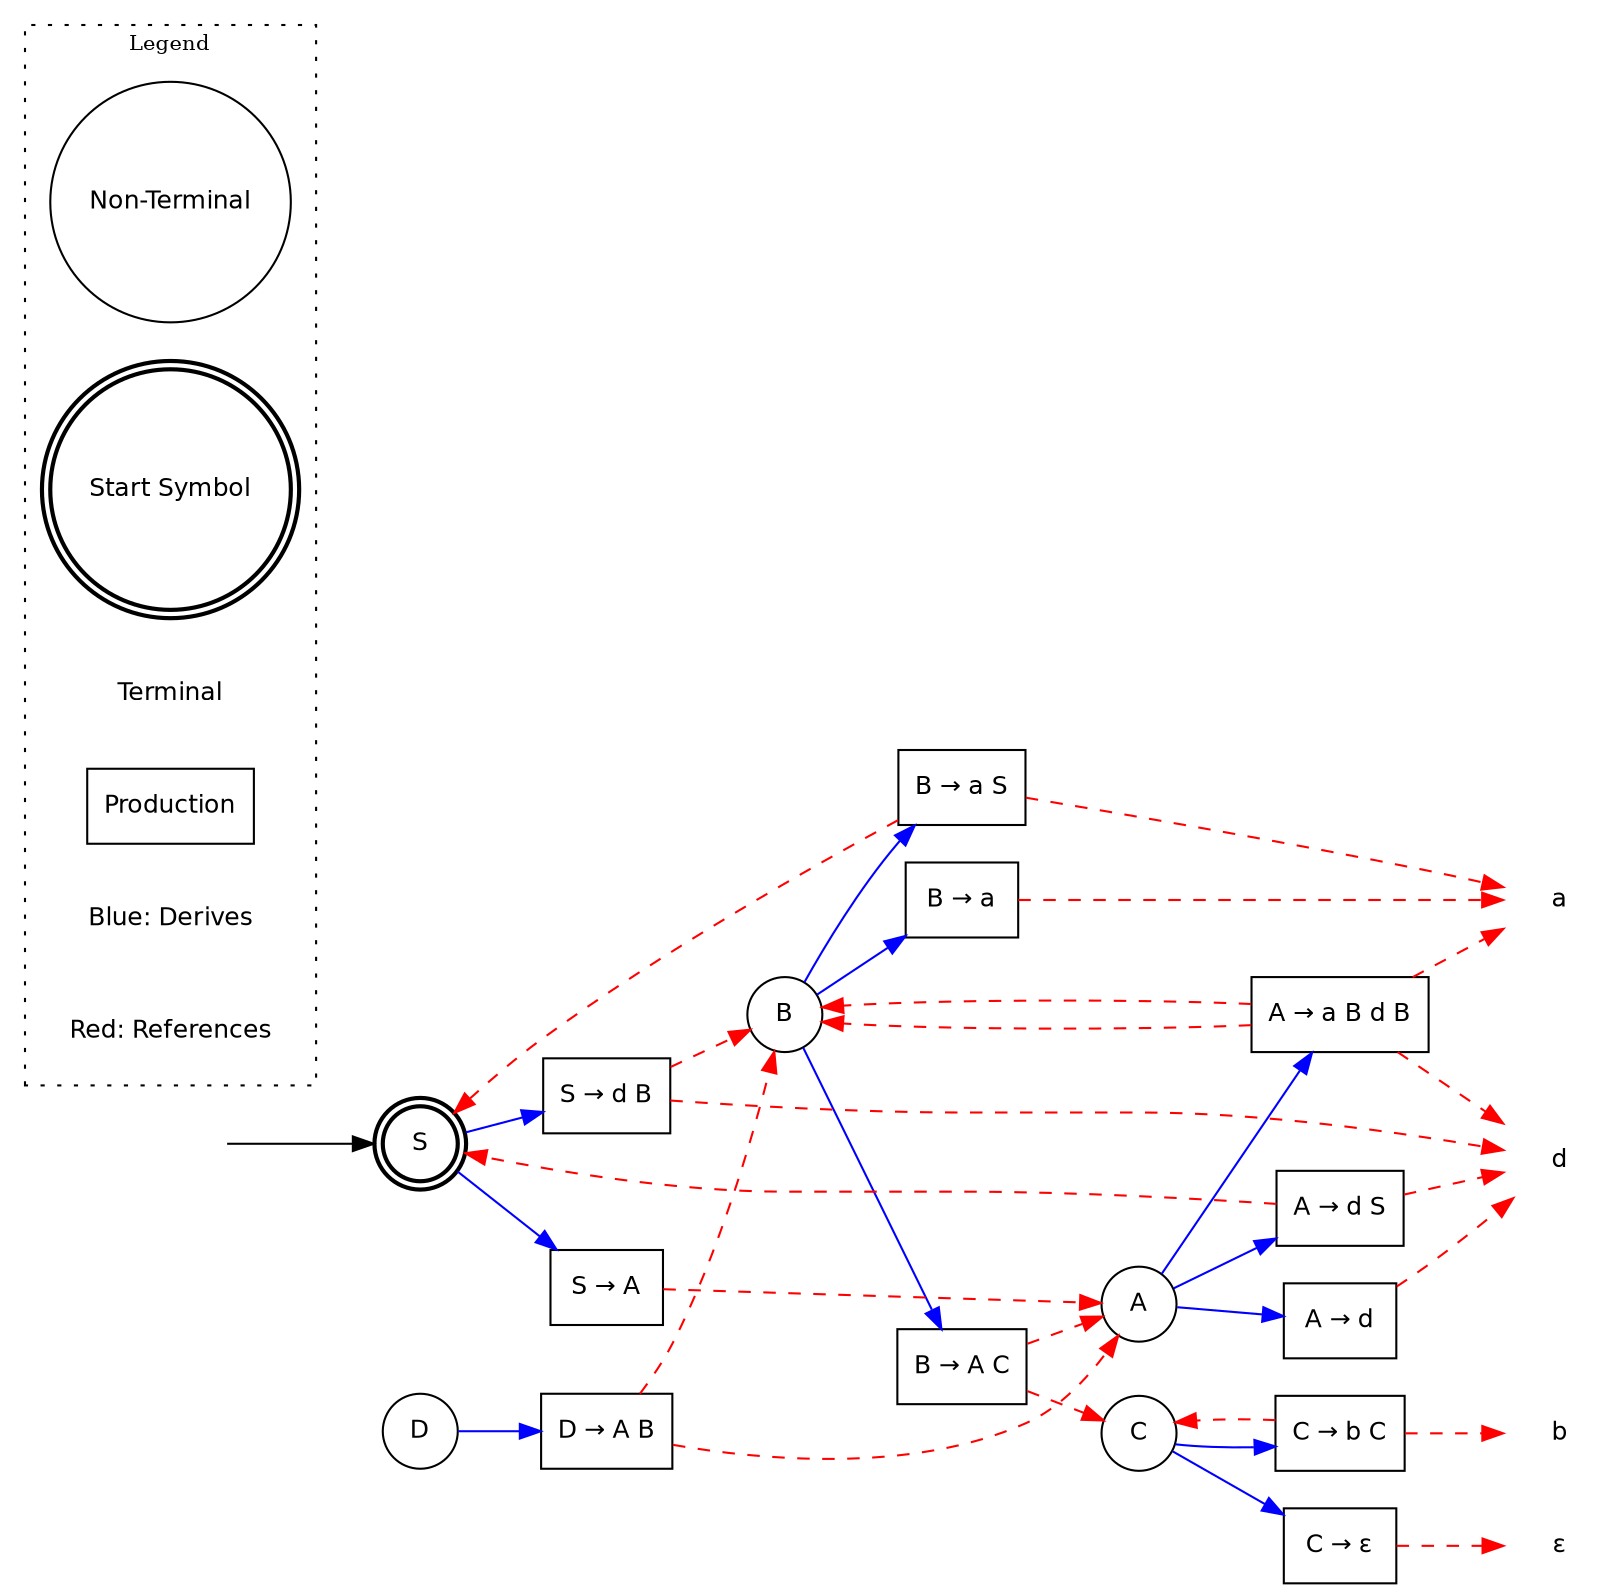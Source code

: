 digraph Grammar {
  rankdir=LR;
  node [fontname="Helvetica", fontsize=12];
  edge [fontname="Helvetica", fontsize=10];
  "start" [shape=none, label=""];
  "start" -> "S";
  "A" [shape=circle];
  "B" [shape=circle];
  "C" [shape=circle];
  "D" [shape=circle];
  "S" [shape=circle, style=bold, peripheries=2];
  "a" [shape=plaintext];
  "b" [shape=plaintext];
  "d" [shape=plaintext];
  "ε" [shape=plaintext];
  "prod_0" [shape=box, label="S → d B"];
  "S" -> "prod_0" [color=blue];
  "prod_0" -> "d" [color=red, style=dashed];
  "prod_0" -> "B" [color=red, style=dashed];
  "prod_1" [shape=box, label="S → A"];
  "S" -> "prod_1" [color=blue];
  "prod_1" -> "A" [color=red, style=dashed];
  "prod_2" [shape=box, label="A → d"];
  "A" -> "prod_2" [color=blue];
  "prod_2" -> "d" [color=red, style=dashed];
  "prod_3" [shape=box, label="A → d S"];
  "A" -> "prod_3" [color=blue];
  "prod_3" -> "d" [color=red, style=dashed];
  "prod_3" -> "S" [color=red, style=dashed];
  "prod_4" [shape=box, label="A → a B d B"];
  "A" -> "prod_4" [color=blue];
  "prod_4" -> "a" [color=red, style=dashed];
  "prod_4" -> "B" [color=red, style=dashed];
  "prod_4" -> "d" [color=red, style=dashed];
  "prod_4" -> "B" [color=red, style=dashed];
  "prod_5" [shape=box, label="B → a"];
  "B" -> "prod_5" [color=blue];
  "prod_5" -> "a" [color=red, style=dashed];
  "prod_6" [shape=box, label="B → a S"];
  "B" -> "prod_6" [color=blue];
  "prod_6" -> "a" [color=red, style=dashed];
  "prod_6" -> "S" [color=red, style=dashed];
  "prod_7" [shape=box, label="B → A C"];
  "B" -> "prod_7" [color=blue];
  "prod_7" -> "A" [color=red, style=dashed];
  "prod_7" -> "C" [color=red, style=dashed];
  "prod_8" [shape=box, label="D → A B"];
  "D" -> "prod_8" [color=blue];
  "prod_8" -> "A" [color=red, style=dashed];
  "prod_8" -> "B" [color=red, style=dashed];
  "prod_9" [shape=box, label="C → b C"];
  "C" -> "prod_9" [color=blue];
  "prod_9" -> "b" [color=red, style=dashed];
  "prod_9" -> "C" [color=red, style=dashed];
  "prod_10" [shape=box, label="C → ε"];
  "C" -> "prod_10" [color=blue];
  "prod_10" -> "ε" [color=red, style=dashed];
  subgraph cluster_legend {
    label="Legend"; style=dotted; fontsize=10;
    "legend_nt" [shape=circle, label="Non-Terminal"];
    "legend_start" [shape=circle, style=bold, peripheries=2, label="Start Symbol"];
    "legend_term" [shape=plaintext, label="Terminal"];
    "legend_prod" [shape=box, label="Production"];
    "legend_deriv" [shape=plaintext, label="Blue: Derives"];
    "legend_refs" [shape=plaintext, label="Red: References"];
  }
}
